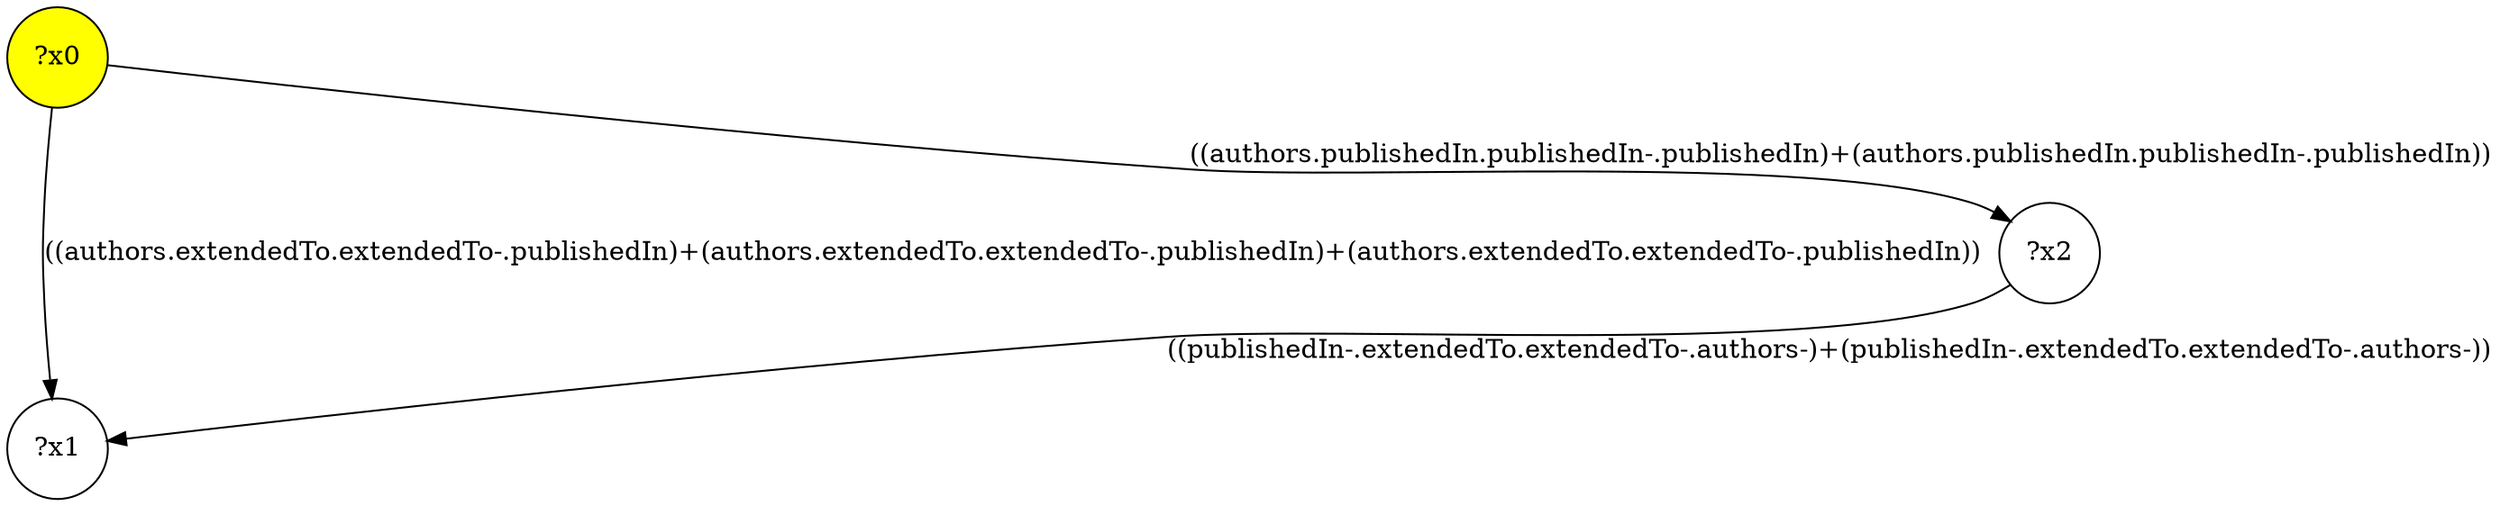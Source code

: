 digraph g {
	x0 [fillcolor="yellow", style="filled," shape=circle, label="?x0"];
	x1 [shape=circle, label="?x1"];
	x0 -> x1 [label="((authors.extendedTo.extendedTo-.publishedIn)+(authors.extendedTo.extendedTo-.publishedIn)+(authors.extendedTo.extendedTo-.publishedIn))"];
	x2 [shape=circle, label="?x2"];
	x0 -> x2 [label="((authors.publishedIn.publishedIn-.publishedIn)+(authors.publishedIn.publishedIn-.publishedIn))"];
	x2 -> x1 [label="((publishedIn-.extendedTo.extendedTo-.authors-)+(publishedIn-.extendedTo.extendedTo-.authors-))"];
}
